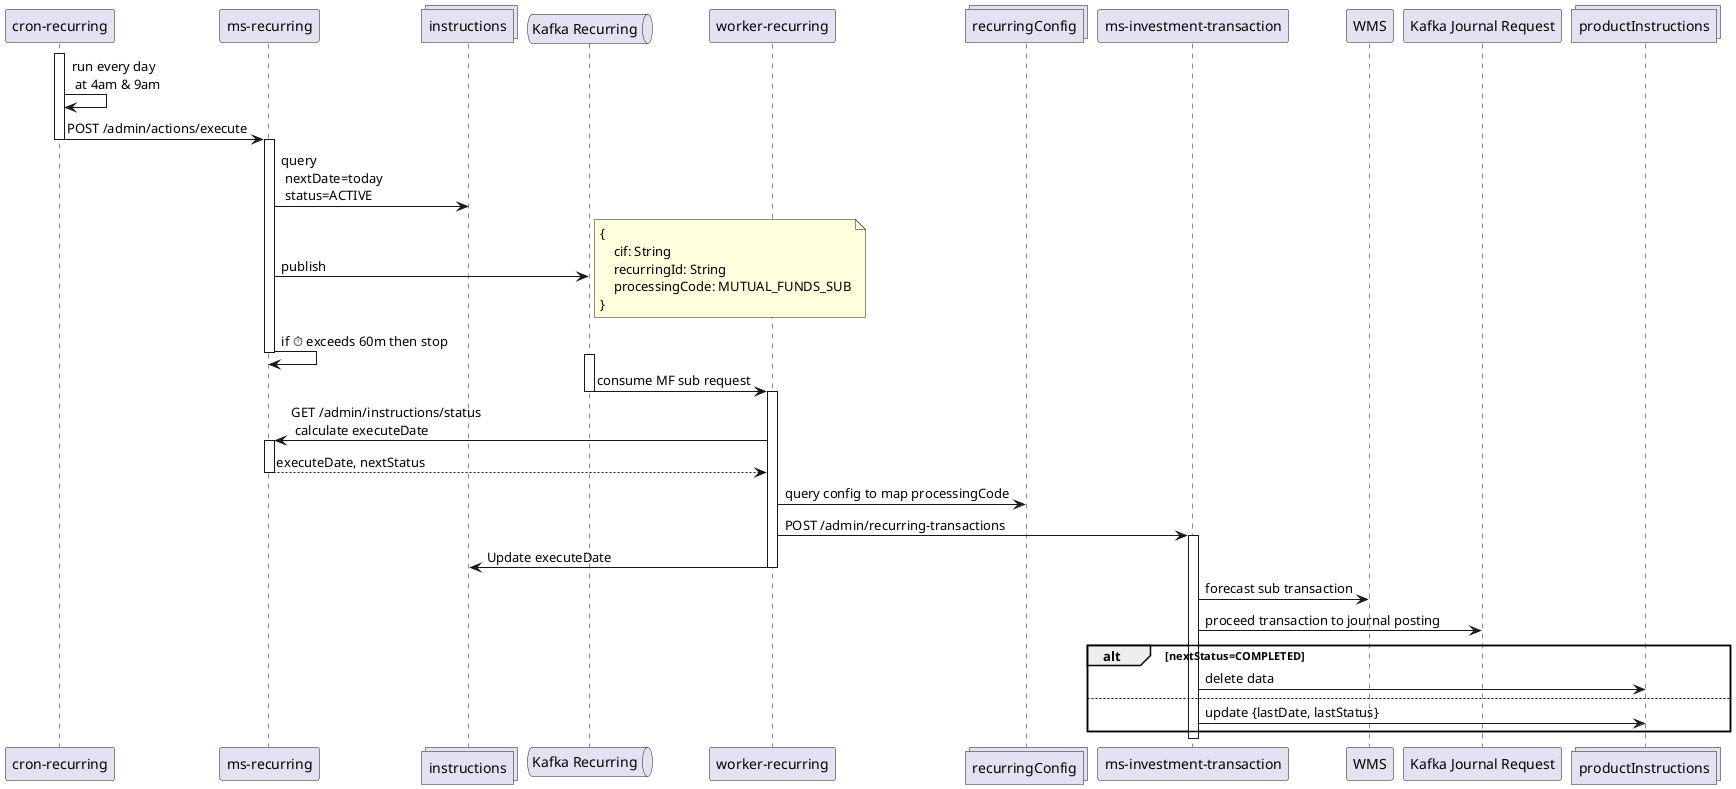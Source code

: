 @startuml mutual funds cron recurring

participant "cron-recurring" as cron
participant "ms-recurring" as mr
collections "instructions" as instructions
queue "Kafka Recurring" as kafkaRec
participant "worker-recurring" as wiRec
collections "recurringConfig" as configs
participant "ms-investment-transaction" as mit
participant "WMS" as wms
participant "Kafka Journal Request" as kafkaJournal
collections "productInstructions" as recSubs

activate cron
cron -> cron: run every day\n at 4am & 9am
cron -> mr: POST /admin/actions/execute
deactivate cron
activate mr
mr -> instructions: query\n nextDate=today\n status=ACTIVE
mr -> kafkaRec: publish
note right
{ 
    cif: String
    recurringId: String
    processingCode: MUTUAL_FUNDS_SUB
}
end note
mr -> mr: if ⏱ exceeds 60m then stop
deactivate mr
activate kafkaRec
kafkaRec -> wiRec: consume MF sub request
deactivate kafkaRec
activate wiRec
wiRec -> mr: GET /admin/instructions/status\n calculate executeDate
activate mr
mr --> wiRec: executeDate, nextStatus
deactivate mr
wiRec -> configs: query config to map processingCode
wiRec -> mit: POST /admin/recurring-transactions
activate mit
wiRec -> instructions: Update executeDate
deactivate wiRec
mit -> wms: forecast sub transaction
mit -> kafkaJournal: proceed transaction to journal posting
alt nextStatus=COMPLETED
mit -> recSubs: delete data
else
mit -> recSubs: update {lastDate, lastStatus}
end
deactivate mit

@enduml